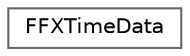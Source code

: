 digraph "Graphical Class Hierarchy"
{
 // INTERACTIVE_SVG=YES
 // LATEX_PDF_SIZE
  bgcolor="transparent";
  edge [fontname=Helvetica,fontsize=10,labelfontname=Helvetica,labelfontsize=10];
  node [fontname=Helvetica,fontsize=10,shape=box,height=0.2,width=0.4];
  rankdir="LR";
  Node0 [id="Node000000",label="FFXTimeData",height=0.2,width=0.4,color="grey40", fillcolor="white", style="filled",URL="$d8/d6b/structFFXTimeData.html",tooltip="Timing data for various parts of FX work."];
}
